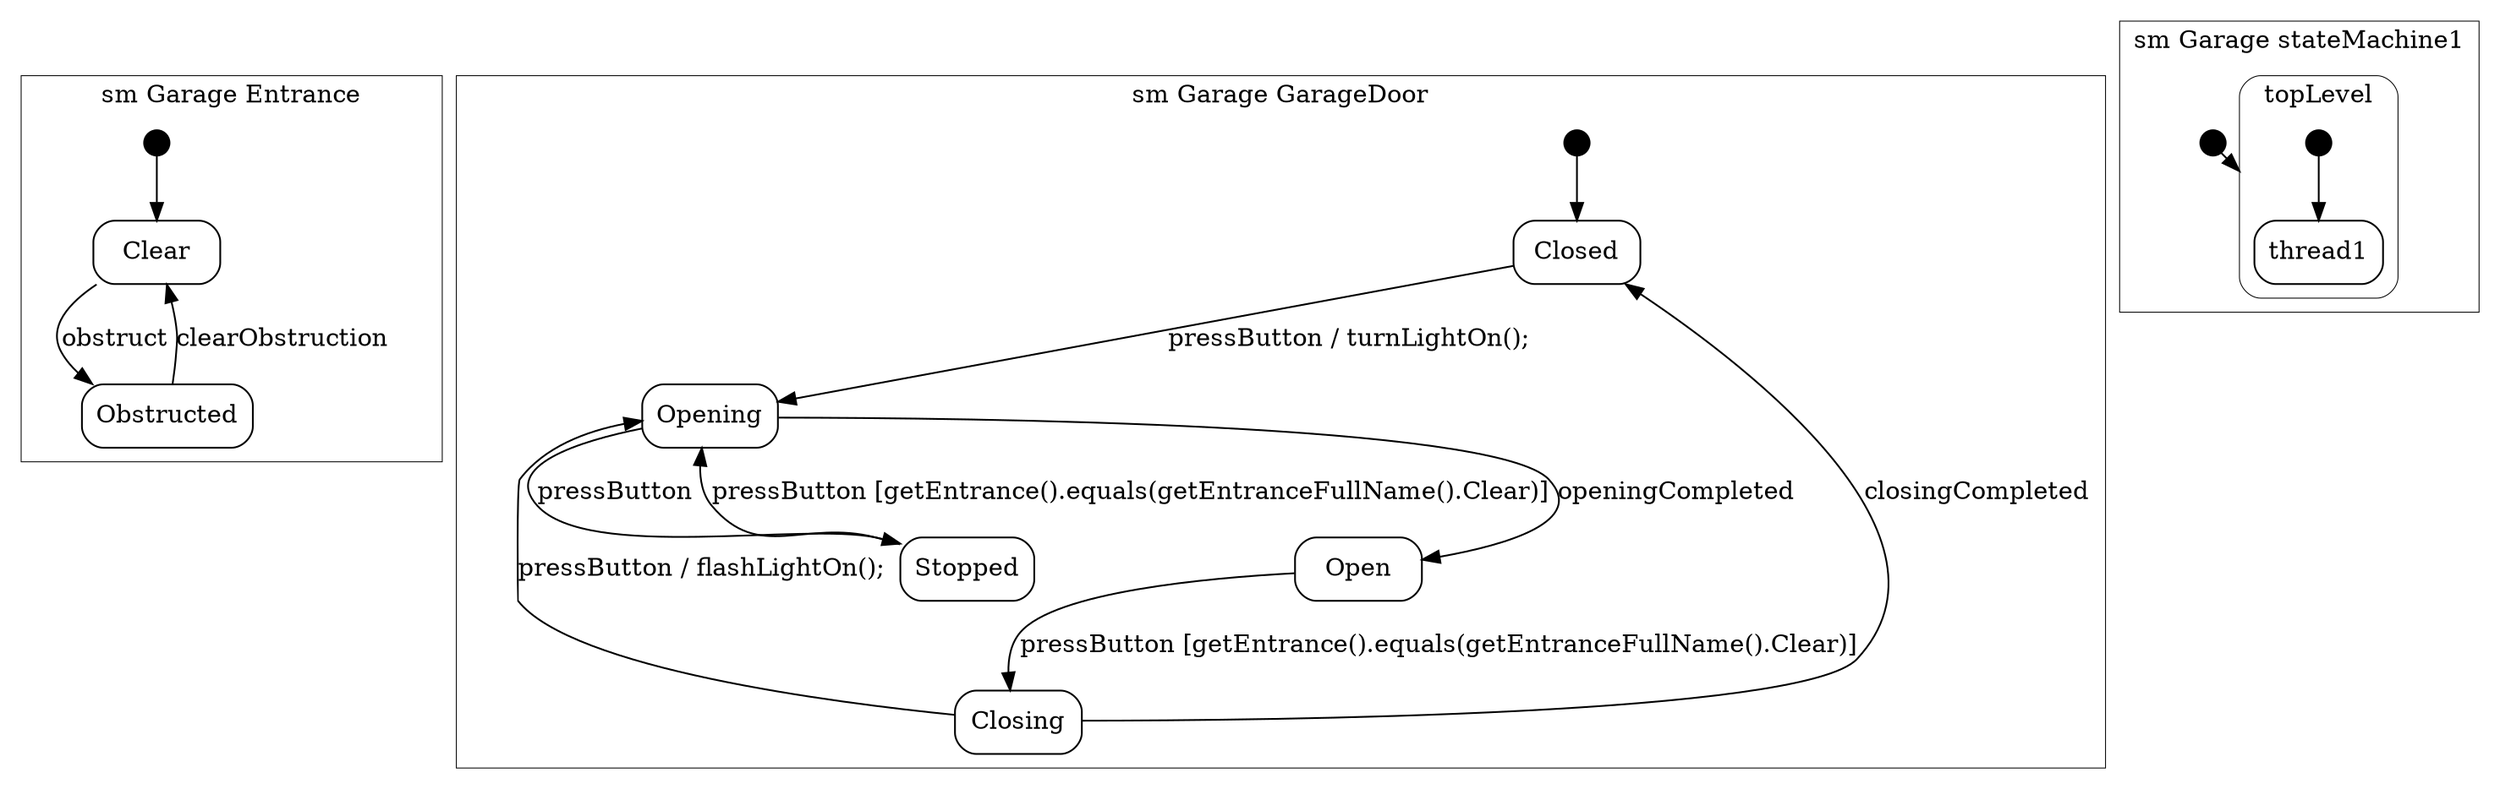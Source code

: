 // Code generated by Umple 1.22.0.5146

digraph "garage" {
  compound = true;
  size="80,10"

  // Class: Garage

    // Top and Bottom Level StateMachine: Entrance
    
     subgraph clusterGarage_Entrance {
      label = "sm Garage Entrance";
      penwidth=0.5;
        
    // Start states are shown as a black circle
    node [shape = point, fillcolor="black", width=0.2 ];
    start_Garage_Entrance [ tooltip = "Class Garage, SM Entrance, State start" ];
    
        
    // Format for normal states
    node [shape = rectangle, width=1,style=rounded];
    
      // State: Clear

      Garage_Entrance_Clear [label = Clear, tooltip = "Class Garage, SM Entrance, State Clear"];
      // End State: Clear

      // State: Obstructed

      Garage_Entrance_Obstructed [label = Obstructed, tooltip = "Class Garage, SM Entrance, State Obstructed"];
      // End State: Obstructed
    // End Top and Bottom Level StateMachine: Entrance
  }

    // Top and Bottom Level StateMachine: GarageDoor
    
     subgraph clusterGarage_GarageDoor {
      label = "sm Garage GarageDoor";
      penwidth=0.5;
        
    // Start states are shown as a black circle
    node [shape = point, fillcolor="black", width=0.2 ];
    start_Garage_GarageDoor [ tooltip = "Class Garage, SM GarageDoor, State start" ];
    
        
    // Format for normal states
    node [shape = rectangle, width=1,style=rounded];
    
      // State: Closed

      Garage_GarageDoor_Closed [label = Closed, tooltip = "Class Garage, SM GarageDoor, State Closed&#13;Entry:
   stopMotor();&#13;Entry:
   triggerEnergySaveMode();&#13;Exit:
   triggerNormalEnergyMode();"];
      // End State: Closed

      // State: Opening

      Garage_GarageDoor_Opening [label = Opening, tooltip = "Class Garage, SM GarageDoor, State Opening&#13;Entry:
   runMotorForward();"];
      // End State: Opening

      // State: Open

      Garage_GarageDoor_Open [label = Open, tooltip = "Class Garage, SM GarageDoor, State Open&#13;Entry:
   stopMotor();"];
      // End State: Open

      // State: Closing

      Garage_GarageDoor_Closing [label = Closing, tooltip = "Class Garage, SM GarageDoor, State Closing&#13;Entry:
   runMotorInReverse();"];
      // End State: Closing

      // State: Stopped

      Garage_GarageDoor_Stopped [label = Stopped, tooltip = "Class Garage, SM GarageDoor, State Stopped&#13;Entry:
   stopMotor();"];
      // End State: Stopped
    // End Top and Bottom Level StateMachine: GarageDoor
  }

    // Top Level StateMachine: stateMachine1
    
     subgraph clusterGarage_stateMachine1 {
      label = "sm Garage stateMachine1";
      penwidth=0.5;
        
    // Start states are shown as a black circle
    node [shape = point, fillcolor="black", width=0.2 ];
    start_Garage_stateMachine1 [ tooltip = "Class Garage, SM stateMachine1, State start" ];
    
        
    // Format for normal states
    node [shape = rectangle, width=1,style=rounded];
    
      // State: topLevel

     subgraph clusterGarage_stateMachine1_topLevel {
      label = "topLevel";
      style = rounded;

      // Bottom Level StateMachine: topLevel
      
      // Start states are shown as a black circle
      node [shape = point, fillcolor="black", width=0.2 ];
      start_Garage_topLevel [ tooltip = "Class Garage, SM stateMachine1, State topLevel.start" ];
      
            
      // Format for normal states
      node [shape = rectangle, width=1,style=rounded];
      
        // State: thread1

        Garage_stateMachine1TopLevel_thread1 [label = thread1, tooltip = "Class Garage, SM stateMachine1, State topLevel.thread1&#13;Activity:
   System.out.println(&quot;Garage door is now active&quot;);
   pressButton();
   obstruct();
   pressButton();
   clearObstruction();
   ..."];
        // End State: thread1
      // End Bottom Level StateMachine: topLevel
     }
      // End State: topLevel
    // End Top Level StateMachine: stateMachine1
  }

  // All transitions
    start_Garage_Entrance -> Garage_Entrance_Clear [  tooltip = "start to Clear" ] ;
    Garage_Entrance_Obstructed -> Garage_Entrance_Clear [  label = "clearObstruction", tooltip = "From Obstructed to Clear on clearObstruction" ] ;
  
  Garage_Entrance_Clear -> Garage_Entrance_Obstructed [  label = "obstruct", tooltip = "From Clear to Obstructed on obstruct" ] ;
  
  start_Garage_GarageDoor -> Garage_GarageDoor_Closed [  tooltip = "start to Closed" ] ;
    Garage_GarageDoor_Closing -> Garage_GarageDoor_Closed [  label = "closingCompleted", tooltip = "From Closing to Closed on closingCompleted" ] ;
  
  Garage_GarageDoor_Closed -> Garage_GarageDoor_Opening [  label = "pressButton / turnLightOn();", tooltip = "From Closed to Opening on pressButton&#13;Transition Action:
     turnLightOn();" ] ;
  
  Garage_GarageDoor_Closing -> Garage_GarageDoor_Opening [  label = "pressButton / flashLightOn();", tooltip = "From Closing to Opening on pressButton&#13;Transition Action:
     flashLightOn();" ] ;
  
  Garage_GarageDoor_Stopped -> Garage_GarageDoor_Opening [  label = "pressButton [getEntrance().equals(getEntranceFullName().Clear)]", tooltip = "From Stopped to Opening on pressButton&#13;Guard:  [getEntrance().equals(getEntranceFullName().Clear)]" ] ;
  
  Garage_GarageDoor_Opening -> Garage_GarageDoor_Open [  label = "openingCompleted", tooltip = "From Opening to Open on openingCompleted" ] ;
  
  Garage_GarageDoor_Open -> Garage_GarageDoor_Closing [  label = "pressButton [getEntrance().equals(getEntranceFullName().Clear)]", tooltip = "From Open to Closing on pressButton&#13;Guard:  [getEntrance().equals(getEntranceFullName().Clear)]" ] ;
  
  Garage_GarageDoor_Opening -> Garage_GarageDoor_Stopped [  label = "pressButton", tooltip = "From Opening to Stopped on pressButton" ] ;
  
  start_Garage_stateMachine1 -> Garage_stateMachine1TopLevel_thread1 [  lhead=clusterGarage_stateMachine1_topLevel,  tooltip = "start to topLevel" ] ;
    start_Garage_topLevel -> Garage_stateMachine1TopLevel_thread1 [  tooltip = "start to topLevel.thread1" ] ;
  
}
